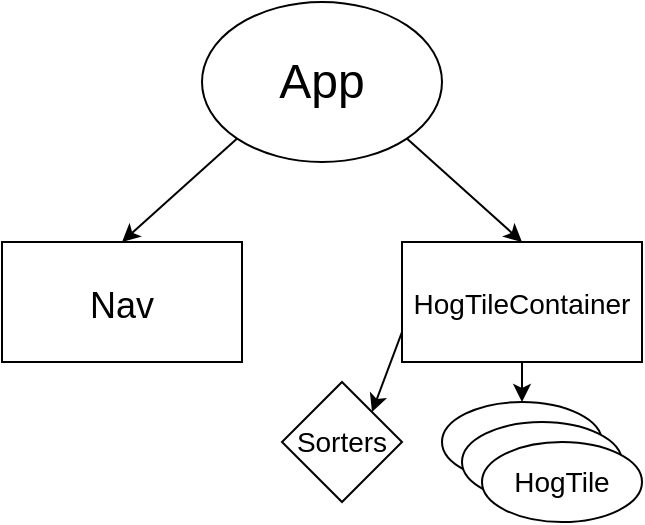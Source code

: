<mxfile>
    <diagram id="dRfzP-23RQxVBE83lo33" name="Page-1">
        <mxGraphModel dx="610" dy="414" grid="1" gridSize="10" guides="1" tooltips="1" connect="1" arrows="1" fold="1" page="1" pageScale="1" pageWidth="850" pageHeight="1100" math="0" shadow="0">
            <root>
                <mxCell id="0"/>
                <mxCell id="1" parent="0"/>
                <mxCell id="6" style="edgeStyle=none;html=1;exitX=0;exitY=1;exitDx=0;exitDy=0;entryX=0.5;entryY=0;entryDx=0;entryDy=0;fontSize=18;" parent="1" source="2" target="4" edge="1">
                    <mxGeometry relative="1" as="geometry"/>
                </mxCell>
                <mxCell id="8" style="edgeStyle=none;html=1;exitX=1;exitY=1;exitDx=0;exitDy=0;entryX=0.5;entryY=0;entryDx=0;entryDy=0;fontSize=18;" parent="1" source="2" target="7" edge="1">
                    <mxGeometry relative="1" as="geometry"/>
                </mxCell>
                <mxCell id="2" value="&lt;font style=&quot;font-size: 24px&quot;&gt;App&lt;/font&gt;" style="ellipse;whiteSpace=wrap;html=1;" parent="1" vertex="1">
                    <mxGeometry x="320" y="40" width="120" height="80" as="geometry"/>
                </mxCell>
                <mxCell id="4" value="&lt;font style=&quot;font-size: 18px&quot;&gt;Nav&lt;/font&gt;" style="whiteSpace=wrap;html=1;fontSize=24;" parent="1" vertex="1">
                    <mxGeometry x="220" y="160" width="120" height="60" as="geometry"/>
                </mxCell>
                <mxCell id="12" style="edgeStyle=none;html=1;exitX=0.5;exitY=1;exitDx=0;exitDy=0;entryX=0.5;entryY=0;entryDx=0;entryDy=0;fontSize=14;" edge="1" parent="1" source="7" target="9">
                    <mxGeometry relative="1" as="geometry"/>
                </mxCell>
                <mxCell id="14" style="edgeStyle=none;html=1;exitX=0;exitY=0.75;exitDx=0;exitDy=0;entryX=1;entryY=0;entryDx=0;entryDy=0;fontSize=14;" edge="1" parent="1" source="7" target="13">
                    <mxGeometry relative="1" as="geometry"/>
                </mxCell>
                <mxCell id="7" value="&lt;font style=&quot;font-size: 14px&quot;&gt;HogTileContainer&lt;/font&gt;" style="whiteSpace=wrap;html=1;fontSize=18;" parent="1" vertex="1">
                    <mxGeometry x="420" y="160" width="120" height="60" as="geometry"/>
                </mxCell>
                <mxCell id="9" value="" style="ellipse;whiteSpace=wrap;html=1;fontSize=14;" vertex="1" parent="1">
                    <mxGeometry x="440" y="240" width="80" height="40" as="geometry"/>
                </mxCell>
                <mxCell id="10" value="" style="ellipse;whiteSpace=wrap;html=1;fontSize=14;" vertex="1" parent="1">
                    <mxGeometry x="450" y="250" width="80" height="40" as="geometry"/>
                </mxCell>
                <mxCell id="11" value="HogTile" style="ellipse;whiteSpace=wrap;html=1;fontSize=14;" vertex="1" parent="1">
                    <mxGeometry x="460" y="260" width="80" height="40" as="geometry"/>
                </mxCell>
                <mxCell id="13" value="Sorters" style="rhombus;whiteSpace=wrap;html=1;fontSize=14;" vertex="1" parent="1">
                    <mxGeometry x="360" y="230" width="60" height="60" as="geometry"/>
                </mxCell>
            </root>
        </mxGraphModel>
    </diagram>
</mxfile>